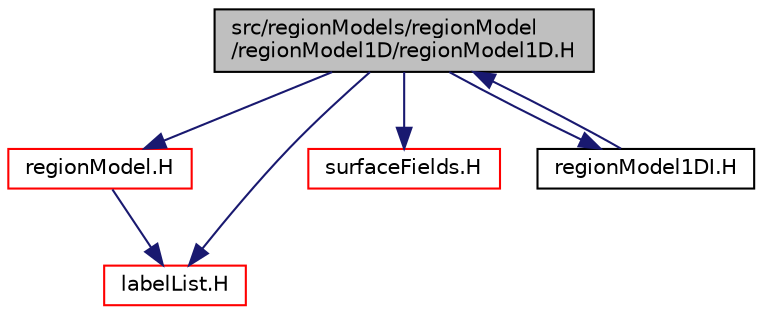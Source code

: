 digraph "src/regionModels/regionModel/regionModel1D/regionModel1D.H"
{
  bgcolor="transparent";
  edge [fontname="Helvetica",fontsize="10",labelfontname="Helvetica",labelfontsize="10"];
  node [fontname="Helvetica",fontsize="10",shape=record];
  Node0 [label="src/regionModels/regionModel\l/regionModel1D/regionModel1D.H",height=0.2,width=0.4,color="black", fillcolor="grey75", style="filled", fontcolor="black"];
  Node0 -> Node1 [color="midnightblue",fontsize="10",style="solid",fontname="Helvetica"];
  Node1 [label="regionModel.H",height=0.2,width=0.4,color="red",URL="$a14126.html"];
  Node1 -> Node99 [color="midnightblue",fontsize="10",style="solid",fontname="Helvetica"];
  Node99 [label="labelList.H",height=0.2,width=0.4,color="red",URL="$a13154.html"];
  Node0 -> Node342 [color="midnightblue",fontsize="10",style="solid",fontname="Helvetica"];
  Node342 [label="surfaceFields.H",height=0.2,width=0.4,color="red",URL="$a02897.html",tooltip="Foam::surfaceFields. "];
  Node0 -> Node99 [color="midnightblue",fontsize="10",style="solid",fontname="Helvetica"];
  Node0 -> Node349 [color="midnightblue",fontsize="10",style="solid",fontname="Helvetica"];
  Node349 [label="regionModel1DI.H",height=0.2,width=0.4,color="black",URL="$a14141.html"];
  Node349 -> Node0 [color="midnightblue",fontsize="10",style="solid",fontname="Helvetica"];
}
